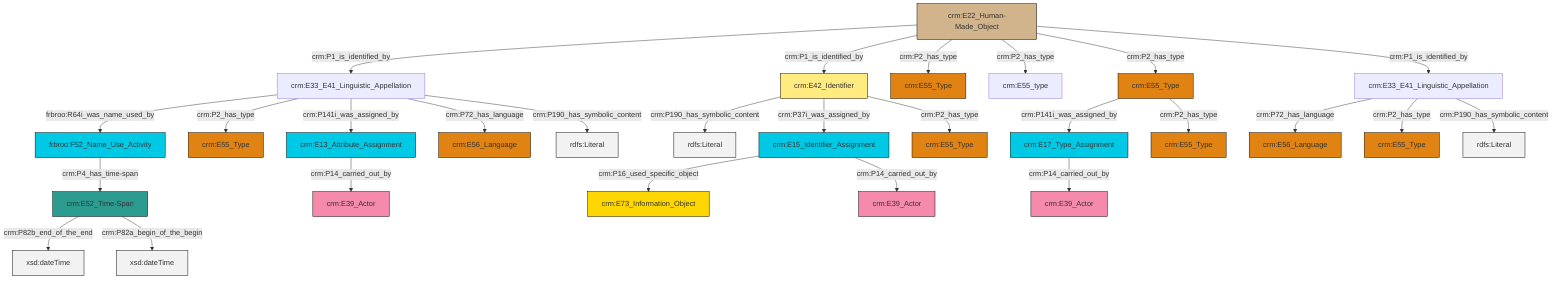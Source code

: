 graph TD
classDef Literal fill:#f2f2f2,stroke:#000000;
classDef CRM_Entity fill:#FFFFFF,stroke:#000000;
classDef Temporal_Entity fill:#00C9E6, stroke:#000000;
classDef Type fill:#E18312, stroke:#000000;
classDef Time-Span fill:#2C9C91, stroke:#000000;
classDef Appellation fill:#FFEB7F, stroke:#000000;
classDef Place fill:#008836, stroke:#000000;
classDef Persistent_Item fill:#B266B2, stroke:#000000;
classDef Conceptual_Object fill:#FFD700, stroke:#000000;
classDef Physical_Thing fill:#D2B48C, stroke:#000000;
classDef Actor fill:#f58aad, stroke:#000000;
classDef PC_Classes fill:#4ce600, stroke:#000000;
classDef Multi fill:#cccccc,stroke:#000000;

4["crm:E22_Human-Made_Object"]:::Physical_Thing -->|crm:P1_is_identified_by| 5["crm:E33_E41_Linguistic_Appellation"]:::Default
6["crm:E33_E41_Linguistic_Appellation"]:::Default -->|crm:P72_has_language| 7["crm:E56_Language"]:::Type
4["crm:E22_Human-Made_Object"]:::Physical_Thing -->|crm:P1_is_identified_by| 13["crm:E42_Identifier"]:::Appellation
14["crm:E13_Attribute_Assignment"]:::Temporal_Entity -->|crm:P14_carried_out_by| 2["crm:E39_Actor"]:::Actor
15["frbroo:F52_Name_Use_Activity"]:::Temporal_Entity -->|crm:P4_has_time-span| 11["crm:E52_Time-Span"]:::Time-Span
0["crm:E15_Identifier_Assignment"]:::Temporal_Entity -->|crm:P16_used_specific_object| 16["crm:E73_Information_Object"]:::Conceptual_Object
13["crm:E42_Identifier"]:::Appellation -->|crm:P190_has_symbolic_content| 20[rdfs:Literal]:::Literal
5["crm:E33_E41_Linguistic_Appellation"]:::Default -->|frbroo:R64i_was_name_used_by| 15["frbroo:F52_Name_Use_Activity"]:::Temporal_Entity
11["crm:E52_Time-Span"]:::Time-Span -->|crm:P82b_end_of_the_end| 25[xsd:dateTime]:::Literal
13["crm:E42_Identifier"]:::Appellation -->|crm:P37i_was_assigned_by| 0["crm:E15_Identifier_Assignment"]:::Temporal_Entity
5["crm:E33_E41_Linguistic_Appellation"]:::Default -->|crm:P2_has_type| 21["crm:E55_Type"]:::Type
4["crm:E22_Human-Made_Object"]:::Physical_Thing -->|crm:P2_has_type| 17["crm:E55_Type"]:::Type
6["crm:E33_E41_Linguistic_Appellation"]:::Default -->|crm:P2_has_type| 28["crm:E55_Type"]:::Type
23["crm:E55_Type"]:::Type -->|crm:P141i_was_assigned_by| 29["crm:E17_Type_Assignment"]:::Temporal_Entity
5["crm:E33_E41_Linguistic_Appellation"]:::Default -->|crm:P141i_was_assigned_by| 14["crm:E13_Attribute_Assignment"]:::Temporal_Entity
29["crm:E17_Type_Assignment"]:::Temporal_Entity -->|crm:P14_carried_out_by| 8["crm:E39_Actor"]:::Actor
23["crm:E55_Type"]:::Type -->|crm:P2_has_type| 31["crm:E55_Type"]:::Type
0["crm:E15_Identifier_Assignment"]:::Temporal_Entity -->|crm:P14_carried_out_by| 33["crm:E39_Actor"]:::Actor
13["crm:E42_Identifier"]:::Appellation -->|crm:P2_has_type| 35["crm:E55_Type"]:::Type
6["crm:E33_E41_Linguistic_Appellation"]:::Default -->|crm:P190_has_symbolic_content| 41[rdfs:Literal]:::Literal
4["crm:E22_Human-Made_Object"]:::Physical_Thing -->|crm:P2_has_type| 37["crm:E55_type"]:::Default
4["crm:E22_Human-Made_Object"]:::Physical_Thing -->|crm:P2_has_type| 23["crm:E55_Type"]:::Type
5["crm:E33_E41_Linguistic_Appellation"]:::Default -->|crm:P72_has_language| 26["crm:E56_Language"]:::Type
4["crm:E22_Human-Made_Object"]:::Physical_Thing -->|crm:P1_is_identified_by| 6["crm:E33_E41_Linguistic_Appellation"]:::Default
11["crm:E52_Time-Span"]:::Time-Span -->|crm:P82a_begin_of_the_begin| 47[xsd:dateTime]:::Literal
5["crm:E33_E41_Linguistic_Appellation"]:::Default -->|crm:P190_has_symbolic_content| 49[rdfs:Literal]:::Literal